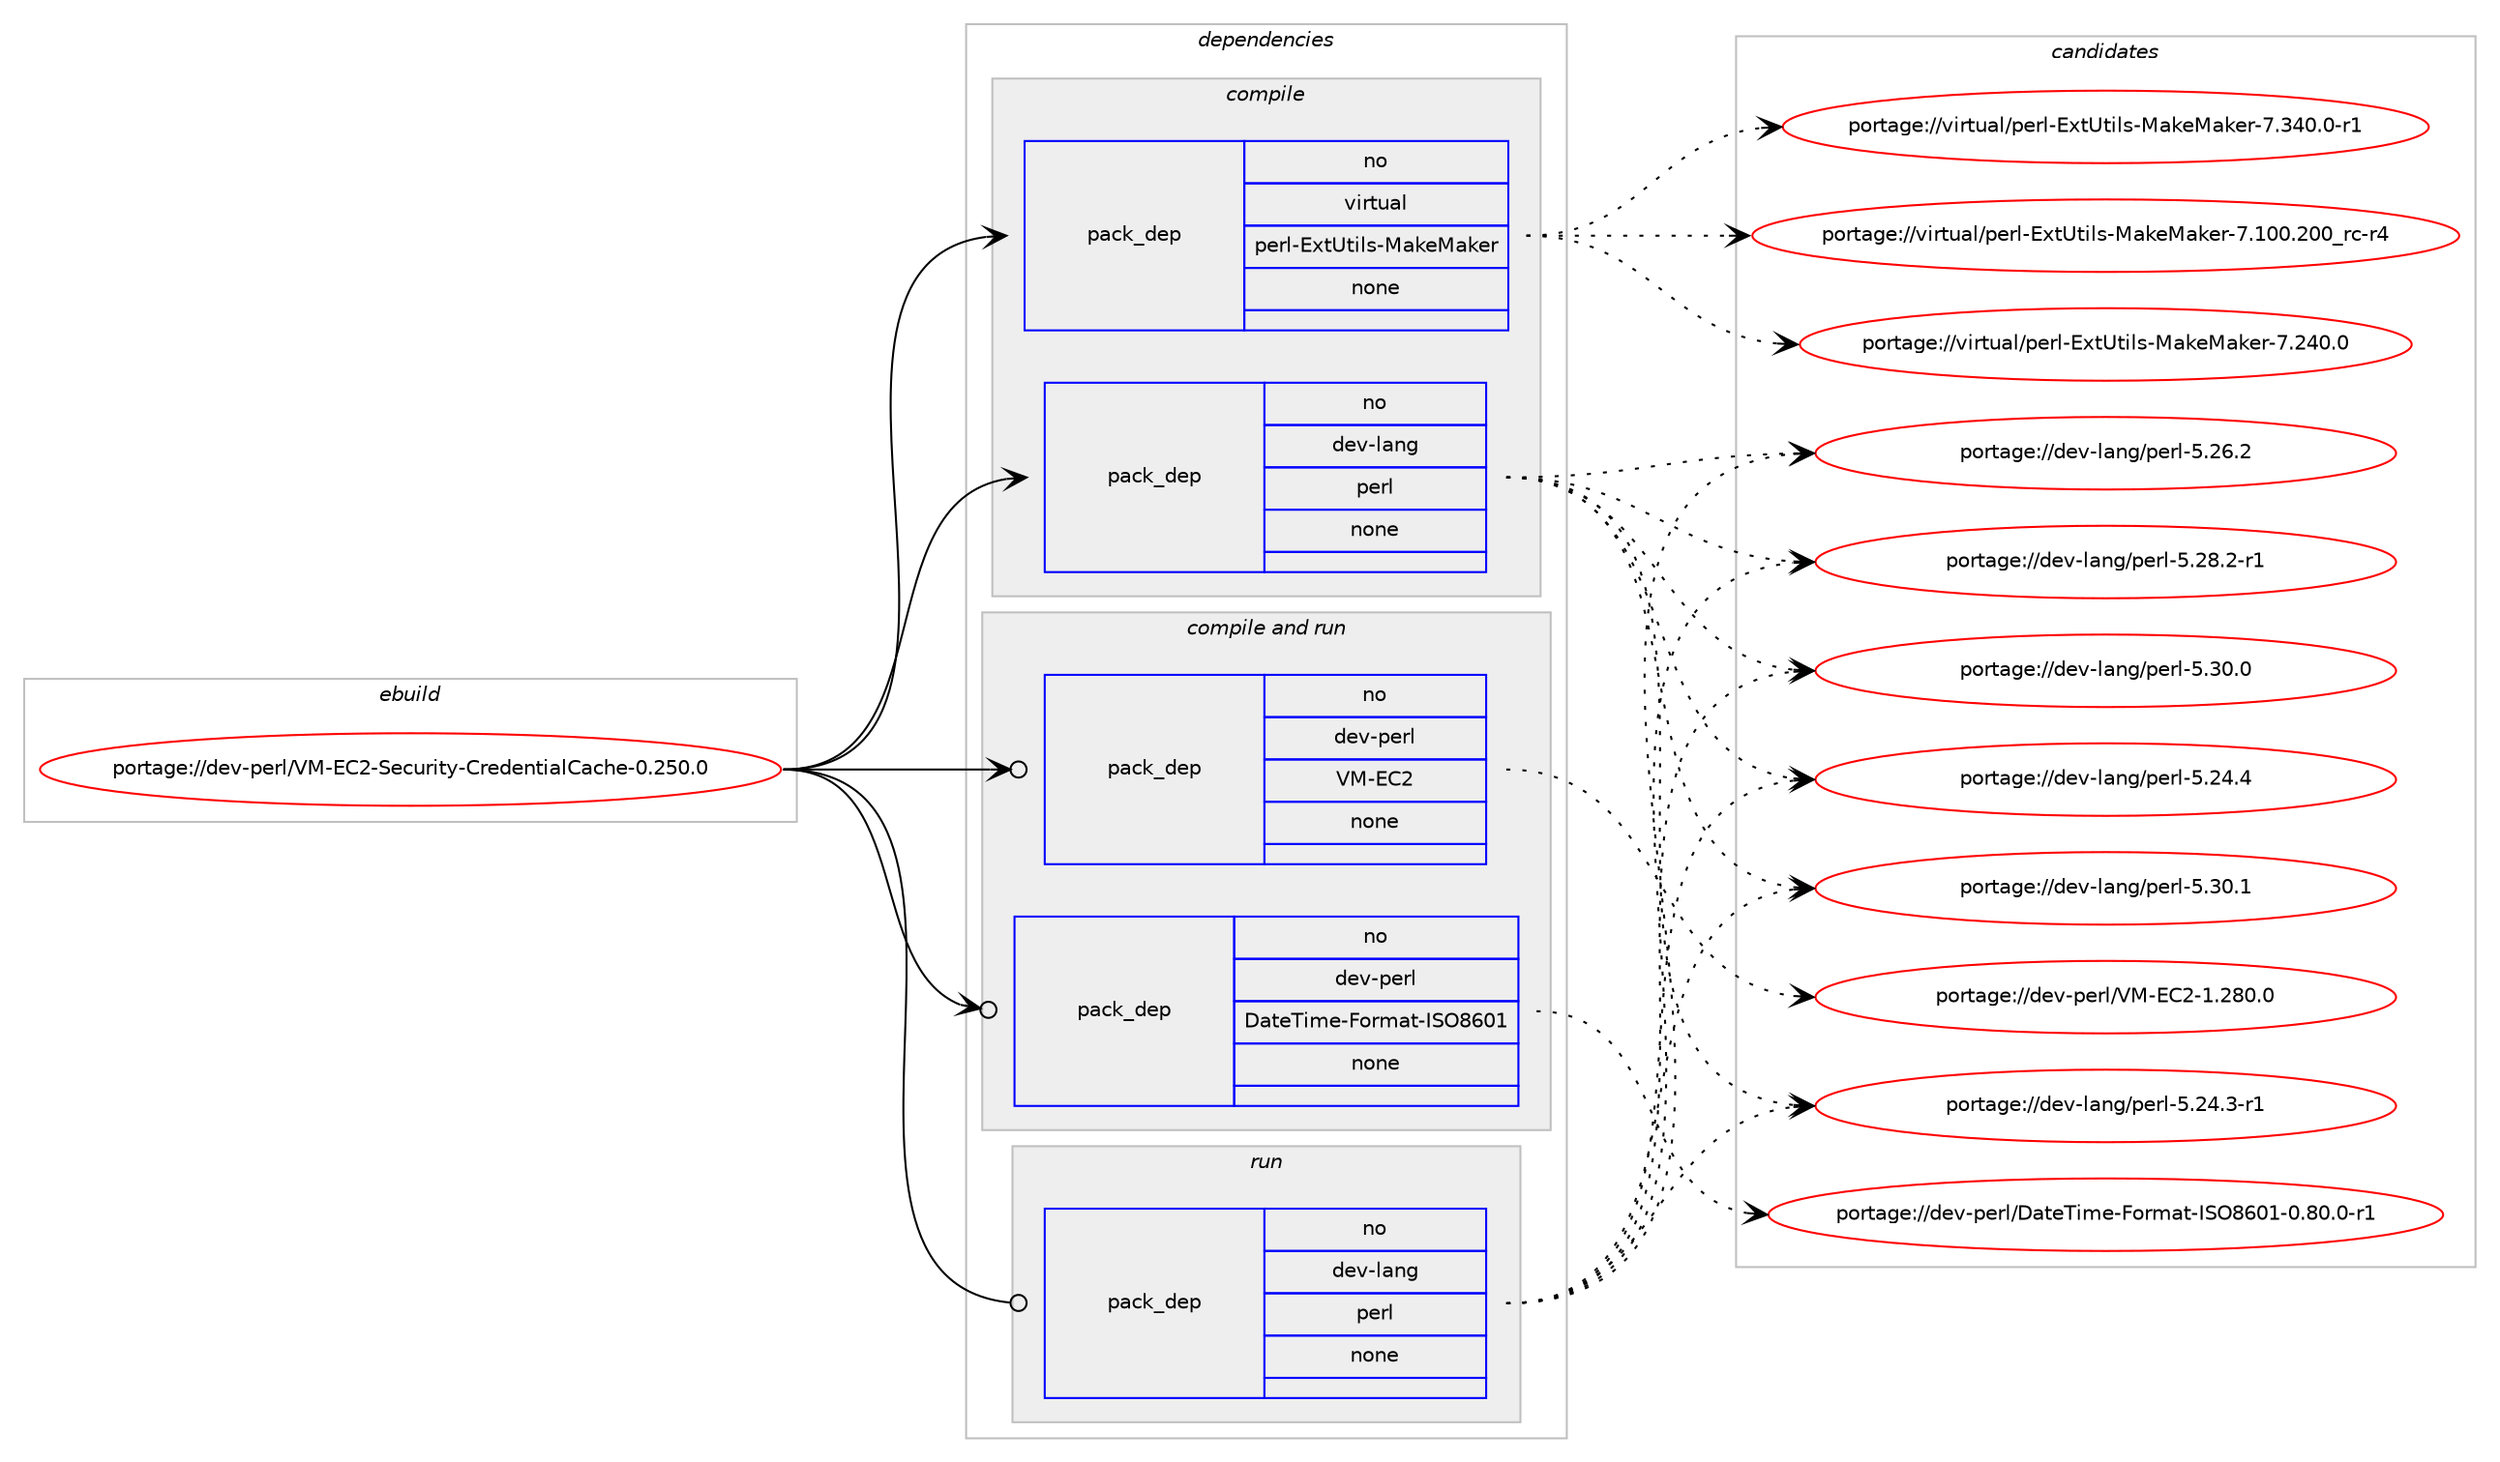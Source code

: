 digraph prolog {

# *************
# Graph options
# *************

newrank=true;
concentrate=true;
compound=true;
graph [rankdir=LR,fontname=Helvetica,fontsize=10,ranksep=1.5];#, ranksep=2.5, nodesep=0.2];
edge  [arrowhead=vee];
node  [fontname=Helvetica,fontsize=10];

# **********
# The ebuild
# **********

subgraph cluster_leftcol {
color=gray;
rank=same;
label=<<i>ebuild</i>>;
id [label="portage://dev-perl/VM-EC2-Security-CredentialCache-0.250.0", color=red, width=4, href="../dev-perl/VM-EC2-Security-CredentialCache-0.250.0.svg"];
}

# ****************
# The dependencies
# ****************

subgraph cluster_midcol {
color=gray;
label=<<i>dependencies</i>>;
subgraph cluster_compile {
fillcolor="#eeeeee";
style=filled;
label=<<i>compile</i>>;
subgraph pack95522 {
dependency122546 [label=<<TABLE BORDER="0" CELLBORDER="1" CELLSPACING="0" CELLPADDING="4" WIDTH="220"><TR><TD ROWSPAN="6" CELLPADDING="30">pack_dep</TD></TR><TR><TD WIDTH="110">no</TD></TR><TR><TD>dev-lang</TD></TR><TR><TD>perl</TD></TR><TR><TD>none</TD></TR><TR><TD></TD></TR></TABLE>>, shape=none, color=blue];
}
id:e -> dependency122546:w [weight=20,style="solid",arrowhead="vee"];
subgraph pack95523 {
dependency122547 [label=<<TABLE BORDER="0" CELLBORDER="1" CELLSPACING="0" CELLPADDING="4" WIDTH="220"><TR><TD ROWSPAN="6" CELLPADDING="30">pack_dep</TD></TR><TR><TD WIDTH="110">no</TD></TR><TR><TD>virtual</TD></TR><TR><TD>perl-ExtUtils-MakeMaker</TD></TR><TR><TD>none</TD></TR><TR><TD></TD></TR></TABLE>>, shape=none, color=blue];
}
id:e -> dependency122547:w [weight=20,style="solid",arrowhead="vee"];
}
subgraph cluster_compileandrun {
fillcolor="#eeeeee";
style=filled;
label=<<i>compile and run</i>>;
subgraph pack95524 {
dependency122548 [label=<<TABLE BORDER="0" CELLBORDER="1" CELLSPACING="0" CELLPADDING="4" WIDTH="220"><TR><TD ROWSPAN="6" CELLPADDING="30">pack_dep</TD></TR><TR><TD WIDTH="110">no</TD></TR><TR><TD>dev-perl</TD></TR><TR><TD>DateTime-Format-ISO8601</TD></TR><TR><TD>none</TD></TR><TR><TD></TD></TR></TABLE>>, shape=none, color=blue];
}
id:e -> dependency122548:w [weight=20,style="solid",arrowhead="odotvee"];
subgraph pack95525 {
dependency122549 [label=<<TABLE BORDER="0" CELLBORDER="1" CELLSPACING="0" CELLPADDING="4" WIDTH="220"><TR><TD ROWSPAN="6" CELLPADDING="30">pack_dep</TD></TR><TR><TD WIDTH="110">no</TD></TR><TR><TD>dev-perl</TD></TR><TR><TD>VM-EC2</TD></TR><TR><TD>none</TD></TR><TR><TD></TD></TR></TABLE>>, shape=none, color=blue];
}
id:e -> dependency122549:w [weight=20,style="solid",arrowhead="odotvee"];
}
subgraph cluster_run {
fillcolor="#eeeeee";
style=filled;
label=<<i>run</i>>;
subgraph pack95526 {
dependency122550 [label=<<TABLE BORDER="0" CELLBORDER="1" CELLSPACING="0" CELLPADDING="4" WIDTH="220"><TR><TD ROWSPAN="6" CELLPADDING="30">pack_dep</TD></TR><TR><TD WIDTH="110">no</TD></TR><TR><TD>dev-lang</TD></TR><TR><TD>perl</TD></TR><TR><TD>none</TD></TR><TR><TD></TD></TR></TABLE>>, shape=none, color=blue];
}
id:e -> dependency122550:w [weight=20,style="solid",arrowhead="odot"];
}
}

# **************
# The candidates
# **************

subgraph cluster_choices {
rank=same;
color=gray;
label=<<i>candidates</i>>;

subgraph choice95522 {
color=black;
nodesep=1;
choiceportage100101118451089711010347112101114108455346505246514511449 [label="portage://dev-lang/perl-5.24.3-r1", color=red, width=4,href="../dev-lang/perl-5.24.3-r1.svg"];
choiceportage10010111845108971101034711210111410845534650524652 [label="portage://dev-lang/perl-5.24.4", color=red, width=4,href="../dev-lang/perl-5.24.4.svg"];
choiceportage10010111845108971101034711210111410845534650544650 [label="portage://dev-lang/perl-5.26.2", color=red, width=4,href="../dev-lang/perl-5.26.2.svg"];
choiceportage100101118451089711010347112101114108455346505646504511449 [label="portage://dev-lang/perl-5.28.2-r1", color=red, width=4,href="../dev-lang/perl-5.28.2-r1.svg"];
choiceportage10010111845108971101034711210111410845534651484648 [label="portage://dev-lang/perl-5.30.0", color=red, width=4,href="../dev-lang/perl-5.30.0.svg"];
choiceportage10010111845108971101034711210111410845534651484649 [label="portage://dev-lang/perl-5.30.1", color=red, width=4,href="../dev-lang/perl-5.30.1.svg"];
dependency122546:e -> choiceportage100101118451089711010347112101114108455346505246514511449:w [style=dotted,weight="100"];
dependency122546:e -> choiceportage10010111845108971101034711210111410845534650524652:w [style=dotted,weight="100"];
dependency122546:e -> choiceportage10010111845108971101034711210111410845534650544650:w [style=dotted,weight="100"];
dependency122546:e -> choiceportage100101118451089711010347112101114108455346505646504511449:w [style=dotted,weight="100"];
dependency122546:e -> choiceportage10010111845108971101034711210111410845534651484648:w [style=dotted,weight="100"];
dependency122546:e -> choiceportage10010111845108971101034711210111410845534651484649:w [style=dotted,weight="100"];
}
subgraph choice95523 {
color=black;
nodesep=1;
choiceportage118105114116117971084711210111410845691201168511610510811545779710710177971071011144555464948484650484895114994511452 [label="portage://virtual/perl-ExtUtils-MakeMaker-7.100.200_rc-r4", color=red, width=4,href="../virtual/perl-ExtUtils-MakeMaker-7.100.200_rc-r4.svg"];
choiceportage118105114116117971084711210111410845691201168511610510811545779710710177971071011144555465052484648 [label="portage://virtual/perl-ExtUtils-MakeMaker-7.240.0", color=red, width=4,href="../virtual/perl-ExtUtils-MakeMaker-7.240.0.svg"];
choiceportage1181051141161179710847112101114108456912011685116105108115457797107101779710710111445554651524846484511449 [label="portage://virtual/perl-ExtUtils-MakeMaker-7.340.0-r1", color=red, width=4,href="../virtual/perl-ExtUtils-MakeMaker-7.340.0-r1.svg"];
dependency122547:e -> choiceportage118105114116117971084711210111410845691201168511610510811545779710710177971071011144555464948484650484895114994511452:w [style=dotted,weight="100"];
dependency122547:e -> choiceportage118105114116117971084711210111410845691201168511610510811545779710710177971071011144555465052484648:w [style=dotted,weight="100"];
dependency122547:e -> choiceportage1181051141161179710847112101114108456912011685116105108115457797107101779710710111445554651524846484511449:w [style=dotted,weight="100"];
}
subgraph choice95524 {
color=black;
nodesep=1;
choiceportage10010111845112101114108476897116101841051091014570111114109971164573837956544849454846564846484511449 [label="portage://dev-perl/DateTime-Format-ISO8601-0.80.0-r1", color=red, width=4,href="../dev-perl/DateTime-Format-ISO8601-0.80.0-r1.svg"];
dependency122548:e -> choiceportage10010111845112101114108476897116101841051091014570111114109971164573837956544849454846564846484511449:w [style=dotted,weight="100"];
}
subgraph choice95525 {
color=black;
nodesep=1;
choiceportage10010111845112101114108478677456967504549465056484648 [label="portage://dev-perl/VM-EC2-1.280.0", color=red, width=4,href="../dev-perl/VM-EC2-1.280.0.svg"];
dependency122549:e -> choiceportage10010111845112101114108478677456967504549465056484648:w [style=dotted,weight="100"];
}
subgraph choice95526 {
color=black;
nodesep=1;
choiceportage100101118451089711010347112101114108455346505246514511449 [label="portage://dev-lang/perl-5.24.3-r1", color=red, width=4,href="../dev-lang/perl-5.24.3-r1.svg"];
choiceportage10010111845108971101034711210111410845534650524652 [label="portage://dev-lang/perl-5.24.4", color=red, width=4,href="../dev-lang/perl-5.24.4.svg"];
choiceportage10010111845108971101034711210111410845534650544650 [label="portage://dev-lang/perl-5.26.2", color=red, width=4,href="../dev-lang/perl-5.26.2.svg"];
choiceportage100101118451089711010347112101114108455346505646504511449 [label="portage://dev-lang/perl-5.28.2-r1", color=red, width=4,href="../dev-lang/perl-5.28.2-r1.svg"];
choiceportage10010111845108971101034711210111410845534651484648 [label="portage://dev-lang/perl-5.30.0", color=red, width=4,href="../dev-lang/perl-5.30.0.svg"];
choiceportage10010111845108971101034711210111410845534651484649 [label="portage://dev-lang/perl-5.30.1", color=red, width=4,href="../dev-lang/perl-5.30.1.svg"];
dependency122550:e -> choiceportage100101118451089711010347112101114108455346505246514511449:w [style=dotted,weight="100"];
dependency122550:e -> choiceportage10010111845108971101034711210111410845534650524652:w [style=dotted,weight="100"];
dependency122550:e -> choiceportage10010111845108971101034711210111410845534650544650:w [style=dotted,weight="100"];
dependency122550:e -> choiceportage100101118451089711010347112101114108455346505646504511449:w [style=dotted,weight="100"];
dependency122550:e -> choiceportage10010111845108971101034711210111410845534651484648:w [style=dotted,weight="100"];
dependency122550:e -> choiceportage10010111845108971101034711210111410845534651484649:w [style=dotted,weight="100"];
}
}

}
